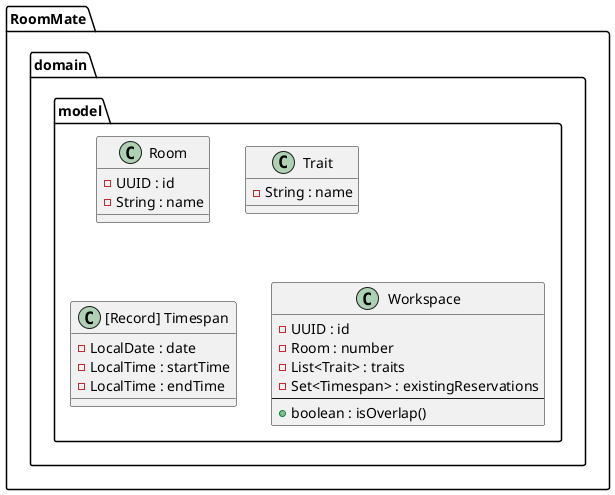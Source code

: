 @startuml
'https://plantuml.com/class-diagram

package RoomMate{

package domain{

package model{

class Room{}
Room : -UUID : id
Room : -String : name

class Trait{}
Trait : -String : name

class "[Record] Timespan"{}
"[Record] Timespan" : -LocalDate : date
"[Record] Timespan" : -LocalTime : startTime
"[Record] Timespan" : -LocalTime : endTime

class Workspace{}
Workspace : -UUID : id
Workspace : -Room : number
Workspace : -List<Trait> : traits
Workspace : -Set<Timespan> : existingReservations
Workspace : --
Workspace : +boolean : isOverlap()

}

}

}

@enduml